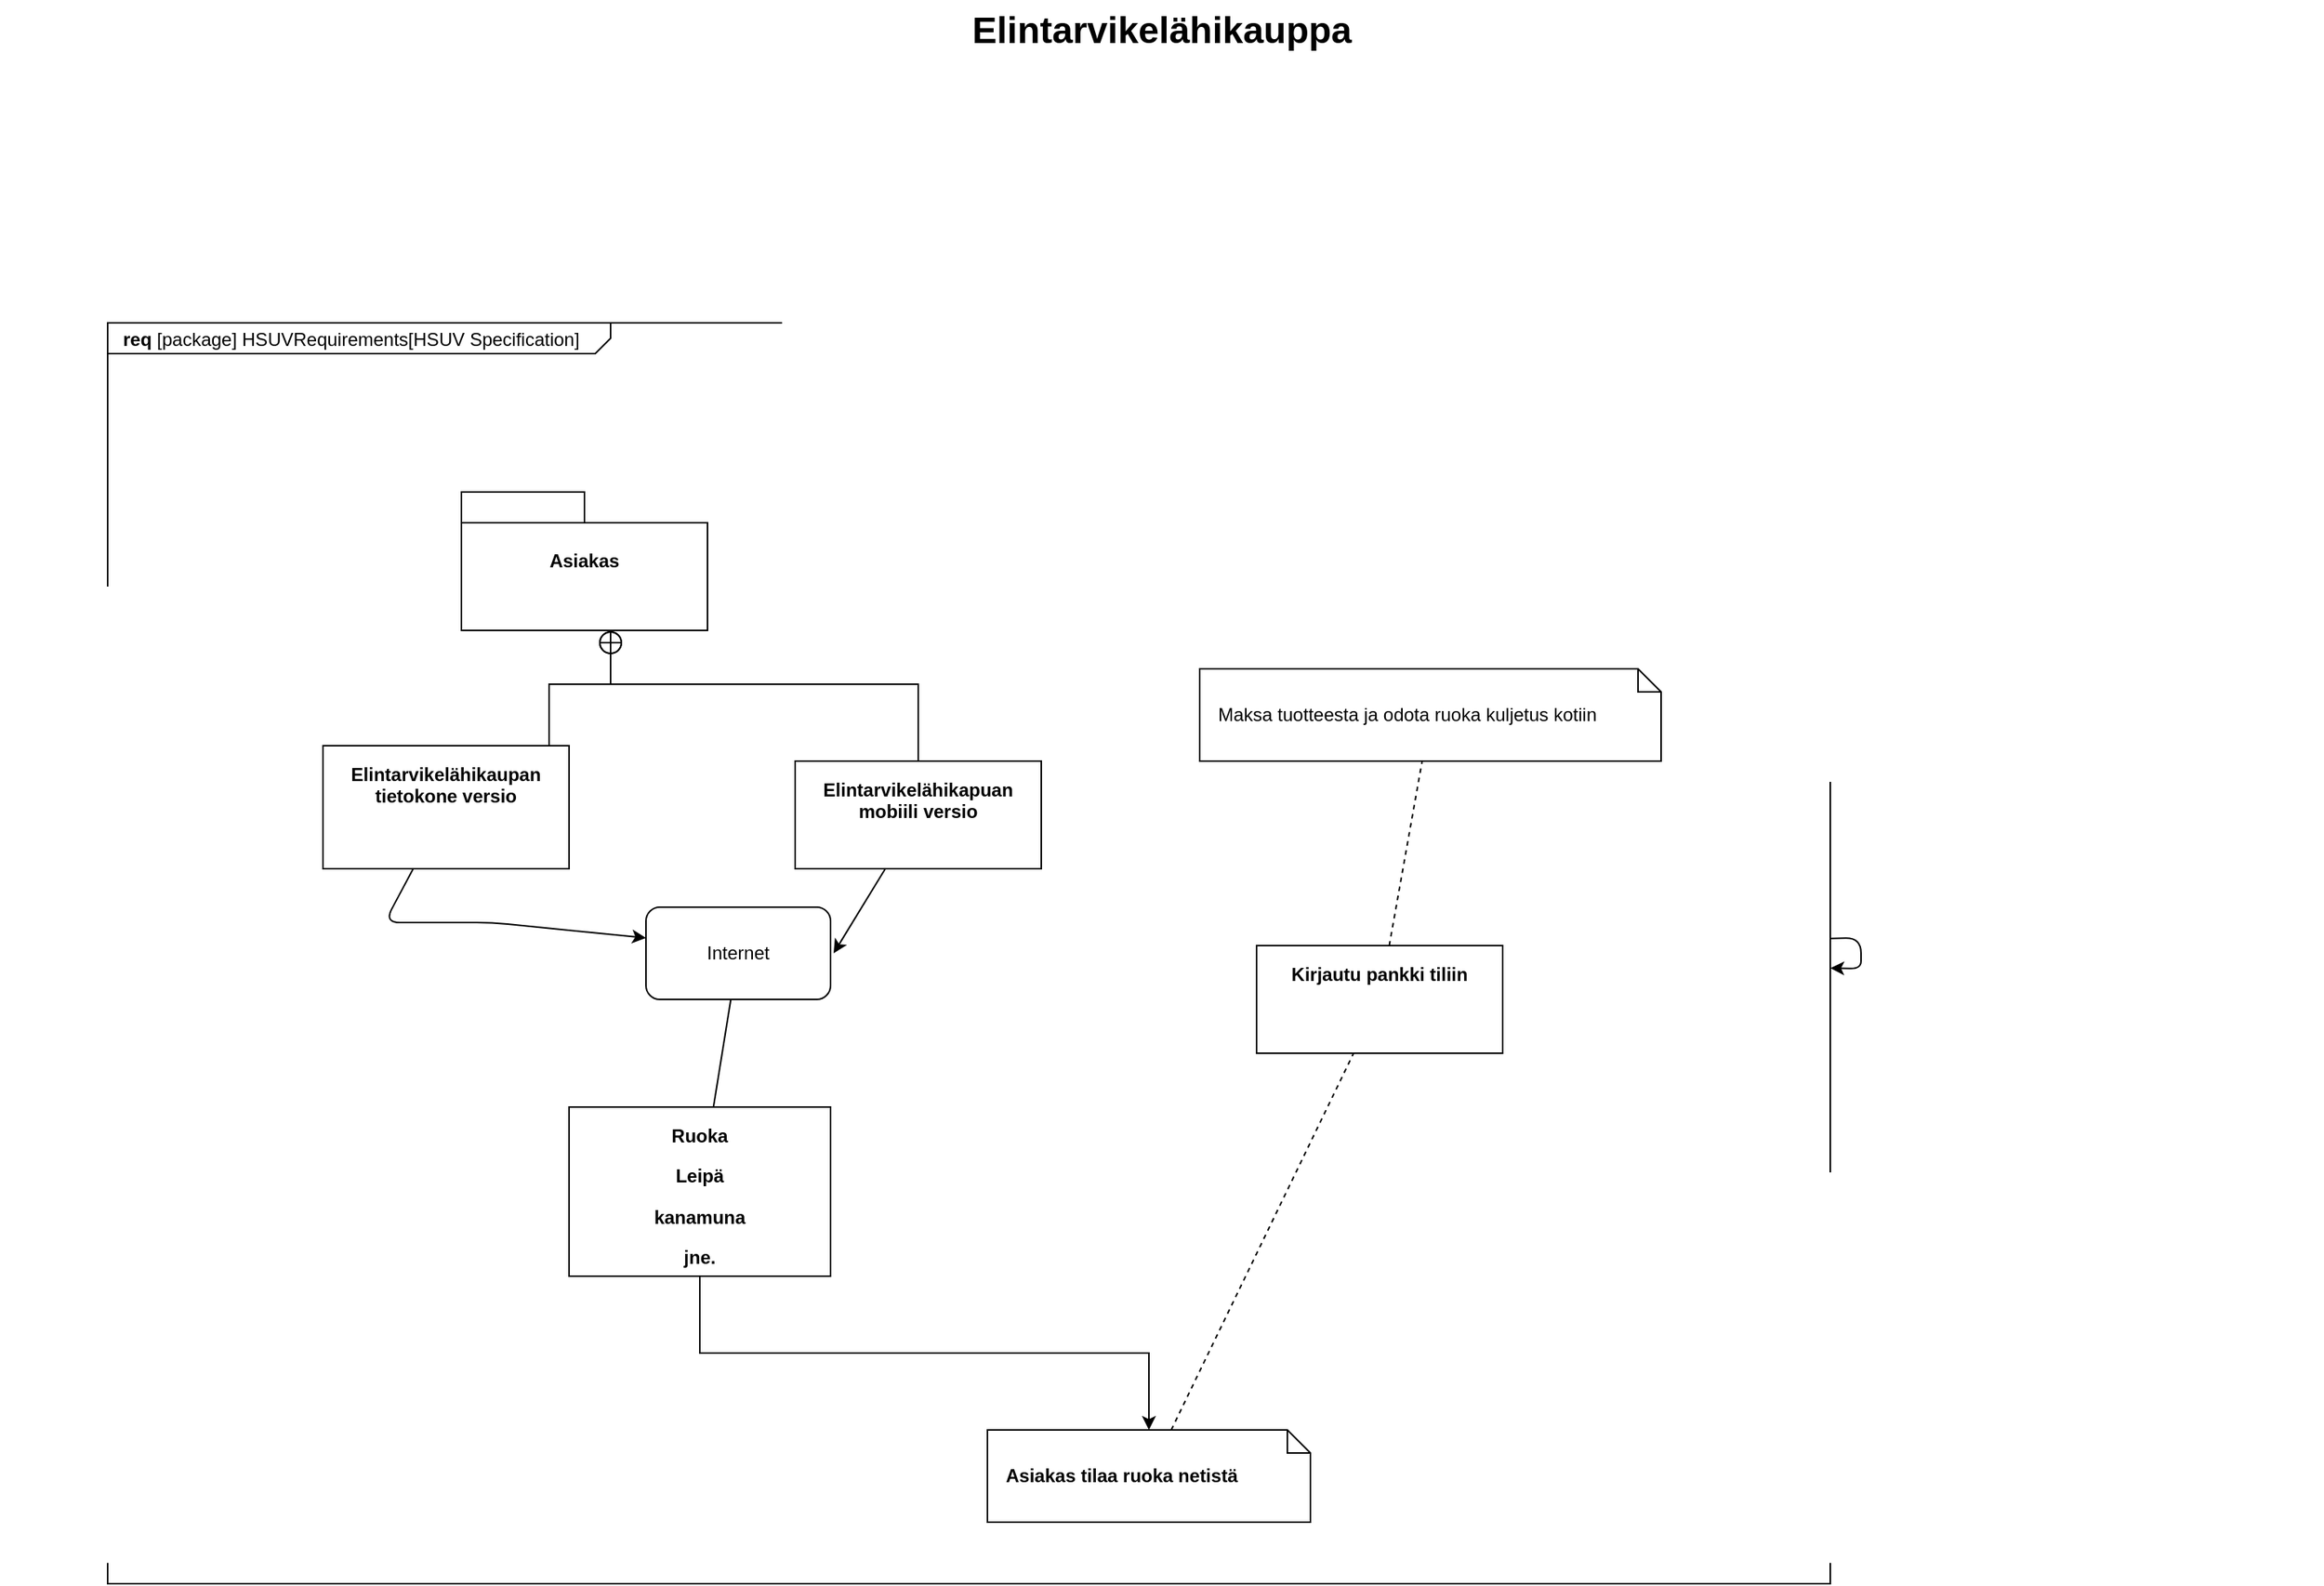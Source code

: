 <mxfile version="12.1.9" type="github" pages="1">
  <diagram name="Page-1" id="929967ad-93f9-6ef4-fab6-5d389245f69c">
    <mxGraphModel dx="768" dy="455" grid="1" gridSize="10" guides="1" tooltips="1" connect="1" arrows="1" fold="1" page="1" pageScale="1.5" pageWidth="1169" pageHeight="826" background="none" math="0" shadow="0">
      <root>
        <mxCell id="0" style=";html=1;"/>
        <mxCell id="1" style=";html=1;" parent="0"/>
        <mxCell id="1672d66443f91eb5-1" value="&lt;p style=&quot;margin: 0px ; margin-top: 4px ; margin-left: 10px ; text-align: left&quot;&gt;&lt;b&gt;req&lt;/b&gt;&amp;nbsp;[package] HSUVRequirements[HSUV Specification]&lt;/p&gt;" style="html=1;strokeWidth=1;shape=mxgraph.sysml.package;html=1;overflow=fill;whiteSpace=wrap;fillColor=none;gradientColor=none;fontSize=12;align=center;labelX=327.64;" parent="1" vertex="1">
          <mxGeometry x="190" y="250" width="1120" height="820" as="geometry"/>
        </mxCell>
        <mxCell id="1672d66443f91eb5-2" value="Asiakas" style="shape=folder;tabWidth=80;tabHeight=20;tabPosition=left;strokeWidth=1;html=1;whiteSpace=wrap;align=center;fillColor=#ffffff;fontSize=12;strokeColor=#000000;fontStyle=1" parent="1" vertex="1">
          <mxGeometry x="420" y="360" width="160" height="90" as="geometry"/>
        </mxCell>
        <mxCell id="1672d66443f91eb5-3" value="Maksa tuotteesta ja odota ruoka kuljetus kotiin" style="shape=note;size=15;align=left;spacingLeft=10;html=1;whiteSpace=wrap;strokeColor=#000000;strokeWidth=1;fillColor=#ffffff;fontSize=12;" parent="1" vertex="1">
          <mxGeometry x="900" y="475" width="300" height="60" as="geometry"/>
        </mxCell>
        <mxCell id="1672d66443f91eb5-13" style="edgeStyle=orthogonalEdgeStyle;rounded=0;html=1;jettySize=auto;orthogonalLoop=1;endArrow=circlePlus;endFill=0;" parent="1" source="1672d66443f91eb5-4" target="1672d66443f91eb5-2" edge="1">
          <mxGeometry relative="1" as="geometry">
            <Array as="points">
              <mxPoint x="477" y="485"/>
              <mxPoint x="517" y="485"/>
            </Array>
          </mxGeometry>
        </mxCell>
        <mxCell id="1672d66443f91eb5-4" value="&lt;p&gt;&lt;span&gt;Elintarvikelähikaupan tietokone versio&lt;/span&gt;&lt;br&gt;&lt;/p&gt;" style="shape=rect;html=1;overflow=fill;whiteSpace=wrap;align=center;fontStyle=1" parent="1" vertex="1">
          <mxGeometry x="330" y="525" width="160" height="80" as="geometry"/>
        </mxCell>
        <mxCell id="1672d66443f91eb5-15" style="edgeStyle=orthogonalEdgeStyle;rounded=0;html=1;endArrow=circlePlus;endFill=0;jettySize=auto;orthogonalLoop=1;" parent="1" source="1672d66443f91eb5-5" target="1672d66443f91eb5-2" edge="1">
          <mxGeometry relative="1" as="geometry">
            <Array as="points">
              <mxPoint x="717" y="485"/>
              <mxPoint x="517" y="485"/>
            </Array>
          </mxGeometry>
        </mxCell>
        <mxCell id="1672d66443f91eb5-5" value="&lt;p&gt;Elintarvikelähikapuan mobiili versio&lt;/p&gt;" style="shape=rect;html=1;overflow=fill;whiteSpace=wrap;align=center;fontStyle=1" parent="1" vertex="1">
          <mxGeometry x="637" y="535" width="160" height="70" as="geometry"/>
        </mxCell>
        <mxCell id="xoyknp8DCNSH_hFzEkKQ-2" style="edgeStyle=orthogonalEdgeStyle;rounded=0;orthogonalLoop=1;jettySize=auto;html=1;exitX=0.5;exitY=1;exitDx=0;exitDy=0;" parent="1" source="1672d66443f91eb5-8" target="1672d66443f91eb5-11" edge="1">
          <mxGeometry relative="1" as="geometry">
            <mxPoint x="750" y="1070" as="targetPoint"/>
          </mxGeometry>
        </mxCell>
        <mxCell id="1672d66443f91eb5-8" value="&lt;p&gt;Ruoka&lt;/p&gt;&lt;p&gt;Leipä&lt;/p&gt;&lt;p&gt;kanamuna&lt;/p&gt;&lt;p&gt;jne.&lt;/p&gt;&lt;p&gt;&lt;br&gt;&lt;/p&gt;" style="shape=rect;html=1;overflow=fill;whiteSpace=wrap;align=center;fontStyle=1" parent="1" vertex="1">
          <mxGeometry x="490" y="760" width="170" height="110" as="geometry"/>
        </mxCell>
        <mxCell id="1672d66443f91eb5-22" style="edgeStyle=none;rounded=0;html=1;dashed=1;endArrow=none;endFill=0;jettySize=auto;orthogonalLoop=1;" parent="1" source="1672d66443f91eb5-9" target="1672d66443f91eb5-3" edge="1">
          <mxGeometry relative="1" as="geometry"/>
        </mxCell>
        <mxCell id="1672d66443f91eb5-9" value="&lt;p&gt;Kirjautu pankki tiliin&lt;/p&gt;" style="shape=rect;html=1;overflow=fill;whiteSpace=wrap;align=center;fontStyle=1" parent="1" vertex="1">
          <mxGeometry x="937" y="655" width="160" height="70" as="geometry"/>
        </mxCell>
        <mxCell id="1672d66443f91eb5-19" style="rounded=0;html=1;endArrow=none;endFill=0;jettySize=auto;orthogonalLoop=1;dashed=1;" parent="1" source="1672d66443f91eb5-11" target="1672d66443f91eb5-9" edge="1">
          <mxGeometry relative="1" as="geometry"/>
        </mxCell>
        <mxCell id="1672d66443f91eb5-11" value="&lt;b&gt;Asiakas tilaa ruoka netistä&lt;/b&gt;" style="shape=note;size=15;align=left;spacingLeft=10;html=1;whiteSpace=wrap;strokeColor=#000000;strokeWidth=1;fillColor=#ffffff;fontSize=12;" parent="1" vertex="1">
          <mxGeometry x="762" y="970" width="210" height="60" as="geometry"/>
        </mxCell>
        <mxCell id="1672d66443f91eb5-23" value="Elintarvikelähikauppa" style="text;strokeColor=none;fillColor=none;html=1;fontSize=24;fontStyle=1;verticalAlign=middle;align=center;" parent="1" vertex="1">
          <mxGeometry x="120" y="40" width="1510" height="40" as="geometry"/>
        </mxCell>
        <mxCell id="xoyknp8DCNSH_hFzEkKQ-1" value="Internet" style="rounded=1;whiteSpace=wrap;html=1;" parent="1" vertex="1">
          <mxGeometry x="540" y="630" width="120" height="60" as="geometry"/>
        </mxCell>
        <mxCell id="xoyknp8DCNSH_hFzEkKQ-3" value="" style="endArrow=classic;html=1;" parent="1" source="1672d66443f91eb5-4" edge="1">
          <mxGeometry width="50" height="50" relative="1" as="geometry">
            <mxPoint x="490" y="700" as="sourcePoint"/>
            <mxPoint x="540" y="650" as="targetPoint"/>
            <Array as="points">
              <mxPoint x="370" y="640"/>
              <mxPoint x="440" y="640"/>
            </Array>
          </mxGeometry>
        </mxCell>
        <mxCell id="xoyknp8DCNSH_hFzEkKQ-4" value="" style="endArrow=classic;html=1;" parent="1" source="1672d66443f91eb5-1" target="1672d66443f91eb5-1" edge="1">
          <mxGeometry width="50" height="50" relative="1" as="geometry">
            <mxPoint x="612" y="705" as="sourcePoint"/>
            <mxPoint x="662" y="655" as="targetPoint"/>
          </mxGeometry>
        </mxCell>
        <mxCell id="xoyknp8DCNSH_hFzEkKQ-5" value="" style="endArrow=classic;html=1;" parent="1" source="1672d66443f91eb5-5" edge="1">
          <mxGeometry width="50" height="50" relative="1" as="geometry">
            <mxPoint x="310" y="603" as="sourcePoint"/>
            <mxPoint x="662" y="660" as="targetPoint"/>
            <Array as="points"/>
          </mxGeometry>
        </mxCell>
        <mxCell id="xoyknp8DCNSH_hFzEkKQ-8" value="" style="endArrow=none;html=1;" parent="1" source="1672d66443f91eb5-8" target="xoyknp8DCNSH_hFzEkKQ-1" edge="1">
          <mxGeometry width="50" height="50" relative="1" as="geometry">
            <mxPoint x="570" y="750" as="sourcePoint"/>
            <mxPoint x="620" y="700" as="targetPoint"/>
          </mxGeometry>
        </mxCell>
      </root>
    </mxGraphModel>
  </diagram>
</mxfile>
